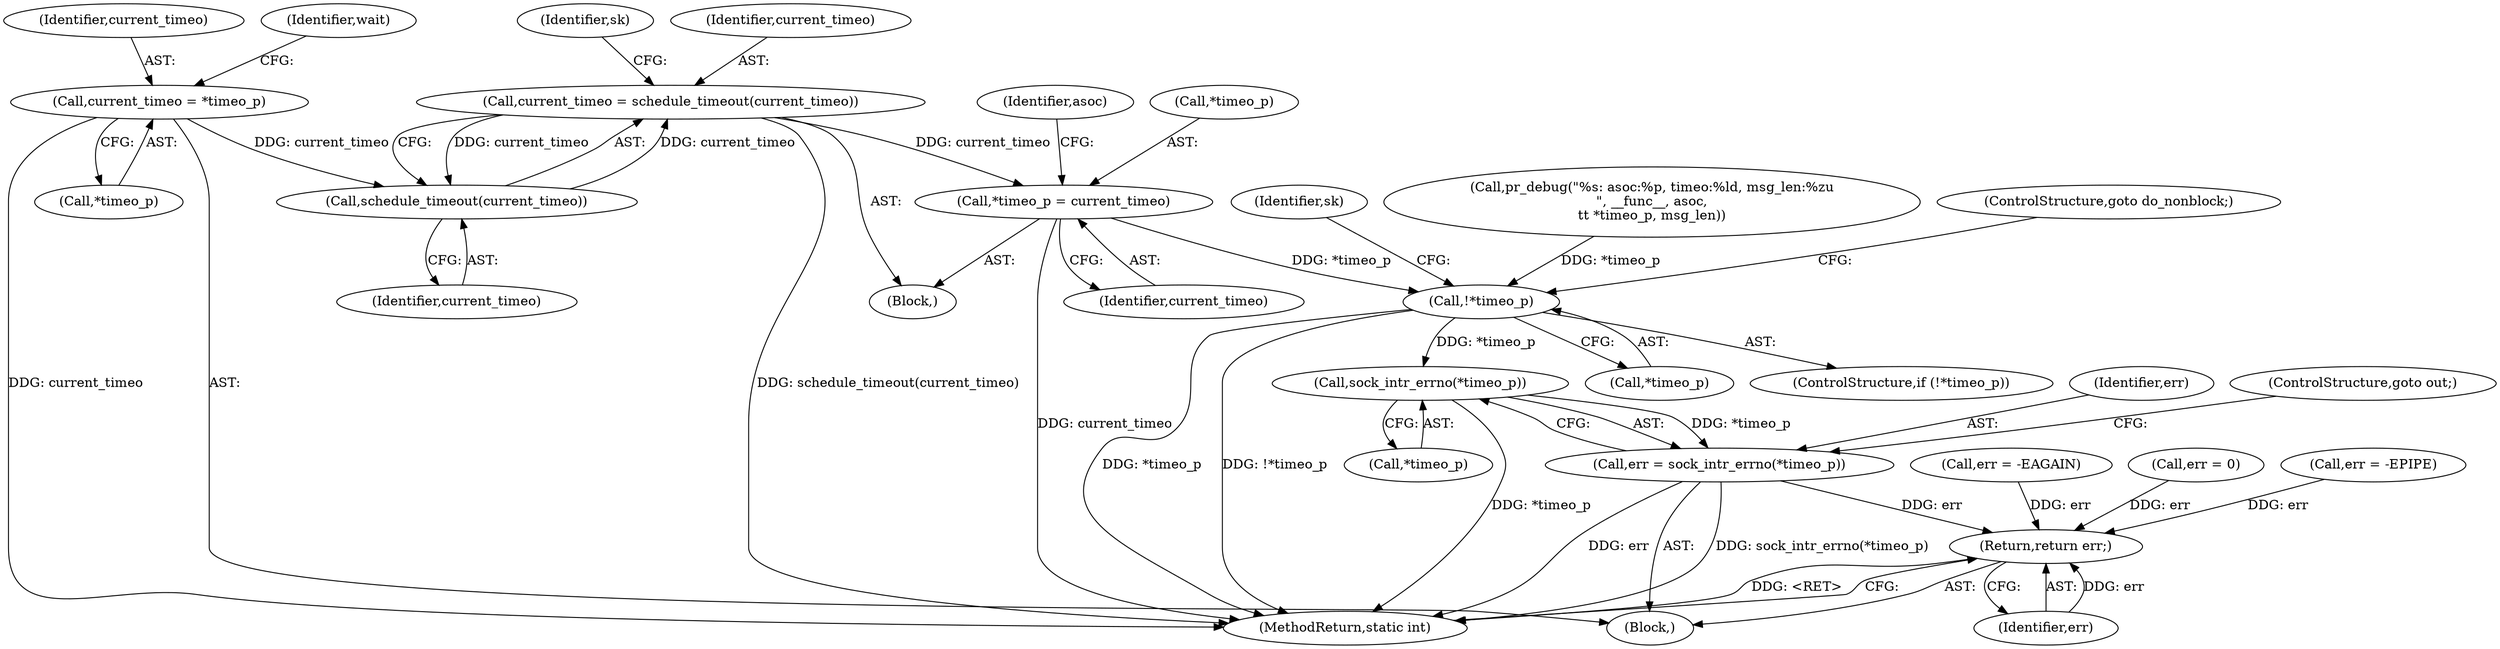 digraph "0_linux_dfcb9f4f99f1e9a49e43398a7bfbf56927544af1_0@pointer" {
"1000187" [label="(Call,*timeo_p = current_timeo)"];
"1000181" [label="(Call,current_timeo = schedule_timeout(current_timeo))"];
"1000183" [label="(Call,schedule_timeout(current_timeo))"];
"1000122" [label="(Call,current_timeo = *timeo_p)"];
"1000148" [label="(Call,!*timeo_p)"];
"1000212" [label="(Call,sock_intr_errno(*timeo_p))"];
"1000210" [label="(Call,err = sock_intr_errno(*timeo_p))"];
"1000201" [label="(Return,return err;)"];
"1000142" [label="(Identifier,asoc)"];
"1000217" [label="(Call,err = -EAGAIN)"];
"1000118" [label="(Call,err = 0)"];
"1000183" [label="(Call,schedule_timeout(current_timeo))"];
"1000213" [label="(Call,*timeo_p)"];
"1000149" [label="(Call,*timeo_p)"];
"1000211" [label="(Identifier,err)"];
"1000202" [label="(Identifier,err)"];
"1000212" [label="(Call,sock_intr_errno(*timeo_p))"];
"1000201" [label="(Return,return err;)"];
"1000148" [label="(Call,!*timeo_p)"];
"1000210" [label="(Call,err = sock_intr_errno(*timeo_p))"];
"1000122" [label="(Call,current_timeo = *timeo_p)"];
"1000155" [label="(Identifier,sk)"];
"1000186" [label="(Identifier,sk)"];
"1000147" [label="(ControlStructure,if (!*timeo_p))"];
"1000215" [label="(ControlStructure,goto out;)"];
"1000181" [label="(Call,current_timeo = schedule_timeout(current_timeo))"];
"1000222" [label="(MethodReturn,static int)"];
"1000124" [label="(Call,*timeo_p)"];
"1000123" [label="(Identifier,current_timeo)"];
"1000128" [label="(Call,pr_debug(\"%s: asoc:%p, timeo:%ld, msg_len:%zu\n\", __func__, asoc,\n\t\t *timeo_p, msg_len))"];
"1000187" [label="(Call,*timeo_p = current_timeo)"];
"1000184" [label="(Identifier,current_timeo)"];
"1000188" [label="(Call,*timeo_p)"];
"1000190" [label="(Identifier,current_timeo)"];
"1000138" [label="(Block,)"];
"1000127" [label="(Identifier,wait)"];
"1000204" [label="(Call,err = -EPIPE)"];
"1000182" [label="(Identifier,current_timeo)"];
"1000108" [label="(Block,)"];
"1000151" [label="(ControlStructure,goto do_nonblock;)"];
"1000187" -> "1000138"  [label="AST: "];
"1000187" -> "1000190"  [label="CFG: "];
"1000188" -> "1000187"  [label="AST: "];
"1000190" -> "1000187"  [label="AST: "];
"1000142" -> "1000187"  [label="CFG: "];
"1000187" -> "1000222"  [label="DDG: current_timeo"];
"1000187" -> "1000148"  [label="DDG: *timeo_p"];
"1000181" -> "1000187"  [label="DDG: current_timeo"];
"1000181" -> "1000138"  [label="AST: "];
"1000181" -> "1000183"  [label="CFG: "];
"1000182" -> "1000181"  [label="AST: "];
"1000183" -> "1000181"  [label="AST: "];
"1000186" -> "1000181"  [label="CFG: "];
"1000181" -> "1000222"  [label="DDG: schedule_timeout(current_timeo)"];
"1000183" -> "1000181"  [label="DDG: current_timeo"];
"1000181" -> "1000183"  [label="DDG: current_timeo"];
"1000183" -> "1000184"  [label="CFG: "];
"1000184" -> "1000183"  [label="AST: "];
"1000122" -> "1000183"  [label="DDG: current_timeo"];
"1000122" -> "1000108"  [label="AST: "];
"1000122" -> "1000124"  [label="CFG: "];
"1000123" -> "1000122"  [label="AST: "];
"1000124" -> "1000122"  [label="AST: "];
"1000127" -> "1000122"  [label="CFG: "];
"1000122" -> "1000222"  [label="DDG: current_timeo"];
"1000148" -> "1000147"  [label="AST: "];
"1000148" -> "1000149"  [label="CFG: "];
"1000149" -> "1000148"  [label="AST: "];
"1000151" -> "1000148"  [label="CFG: "];
"1000155" -> "1000148"  [label="CFG: "];
"1000148" -> "1000222"  [label="DDG: *timeo_p"];
"1000148" -> "1000222"  [label="DDG: !*timeo_p"];
"1000128" -> "1000148"  [label="DDG: *timeo_p"];
"1000148" -> "1000212"  [label="DDG: *timeo_p"];
"1000212" -> "1000210"  [label="AST: "];
"1000212" -> "1000213"  [label="CFG: "];
"1000213" -> "1000212"  [label="AST: "];
"1000210" -> "1000212"  [label="CFG: "];
"1000212" -> "1000222"  [label="DDG: *timeo_p"];
"1000212" -> "1000210"  [label="DDG: *timeo_p"];
"1000210" -> "1000108"  [label="AST: "];
"1000211" -> "1000210"  [label="AST: "];
"1000215" -> "1000210"  [label="CFG: "];
"1000210" -> "1000222"  [label="DDG: sock_intr_errno(*timeo_p)"];
"1000210" -> "1000222"  [label="DDG: err"];
"1000210" -> "1000201"  [label="DDG: err"];
"1000201" -> "1000108"  [label="AST: "];
"1000201" -> "1000202"  [label="CFG: "];
"1000202" -> "1000201"  [label="AST: "];
"1000222" -> "1000201"  [label="CFG: "];
"1000201" -> "1000222"  [label="DDG: <RET>"];
"1000202" -> "1000201"  [label="DDG: err"];
"1000217" -> "1000201"  [label="DDG: err"];
"1000204" -> "1000201"  [label="DDG: err"];
"1000118" -> "1000201"  [label="DDG: err"];
}
